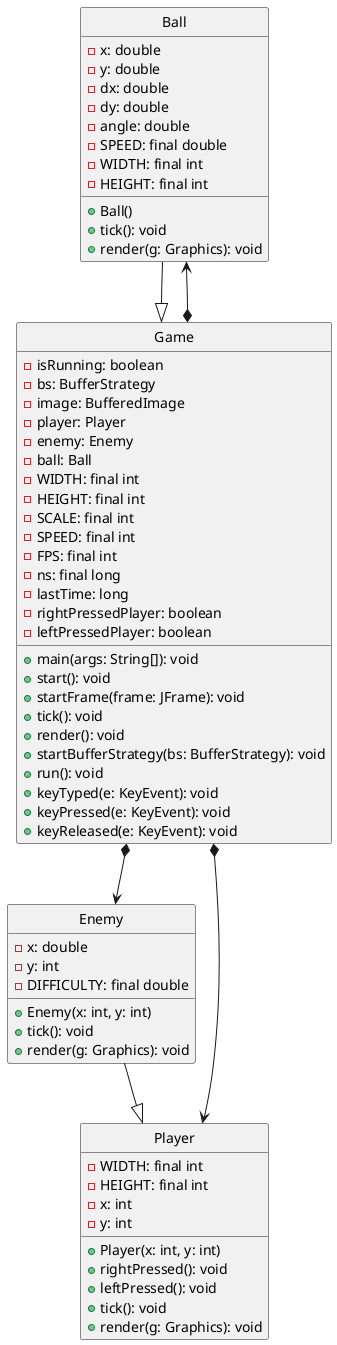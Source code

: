 @startuml classDiagram

hide circle

class Ball {
    - x: double
    - y: double
    - dx: double
    - dy: double
    - angle: double
    - SPEED: final double
    - WIDTH: final int
    - HEIGHT: final int
    + Ball()
    + tick(): void
    + render(g: Graphics): void
}

class Enemy {
    - x: double
    - y: int
    - DIFFICULTY: final double
    + Enemy(x: int, y: int)
    + tick(): void
    + render(g: Graphics): void
}

class Game {
    - isRunning: boolean
    - bs: BufferStrategy
    - image: BufferedImage
    - player: Player
    - enemy: Enemy
    - ball: Ball
    - WIDTH: final int
    - HEIGHT: final int
    - SCALE: final int
    - SPEED: final int
    - FPS: final int
    - ns: final long
    - lastTime: long
    - rightPressedPlayer: boolean
    - leftPressedPlayer: boolean
    + main(args: String[]): void
    + start(): void
    + startFrame(frame: JFrame): void
    + tick(): void
    + render(): void
    + startBufferStrategy(bs: BufferStrategy): void
    + run(): void
    + keyTyped(e: KeyEvent): void
    + keyPressed(e: KeyEvent): void
    + keyReleased(e: KeyEvent): void
}

class Player {
    - WIDTH: final int
    - HEIGHT: final int
    - x: int
    - y: int
    + Player(x: int, y: int)
    + rightPressed(): void
    + leftPressed(): void
    + tick(): void
    + render(g: Graphics): void
}

Ball --|> Game
Enemy --|> Player
Game *--> Ball
Game *--> Player
Game *--> Enemy

@enduml
